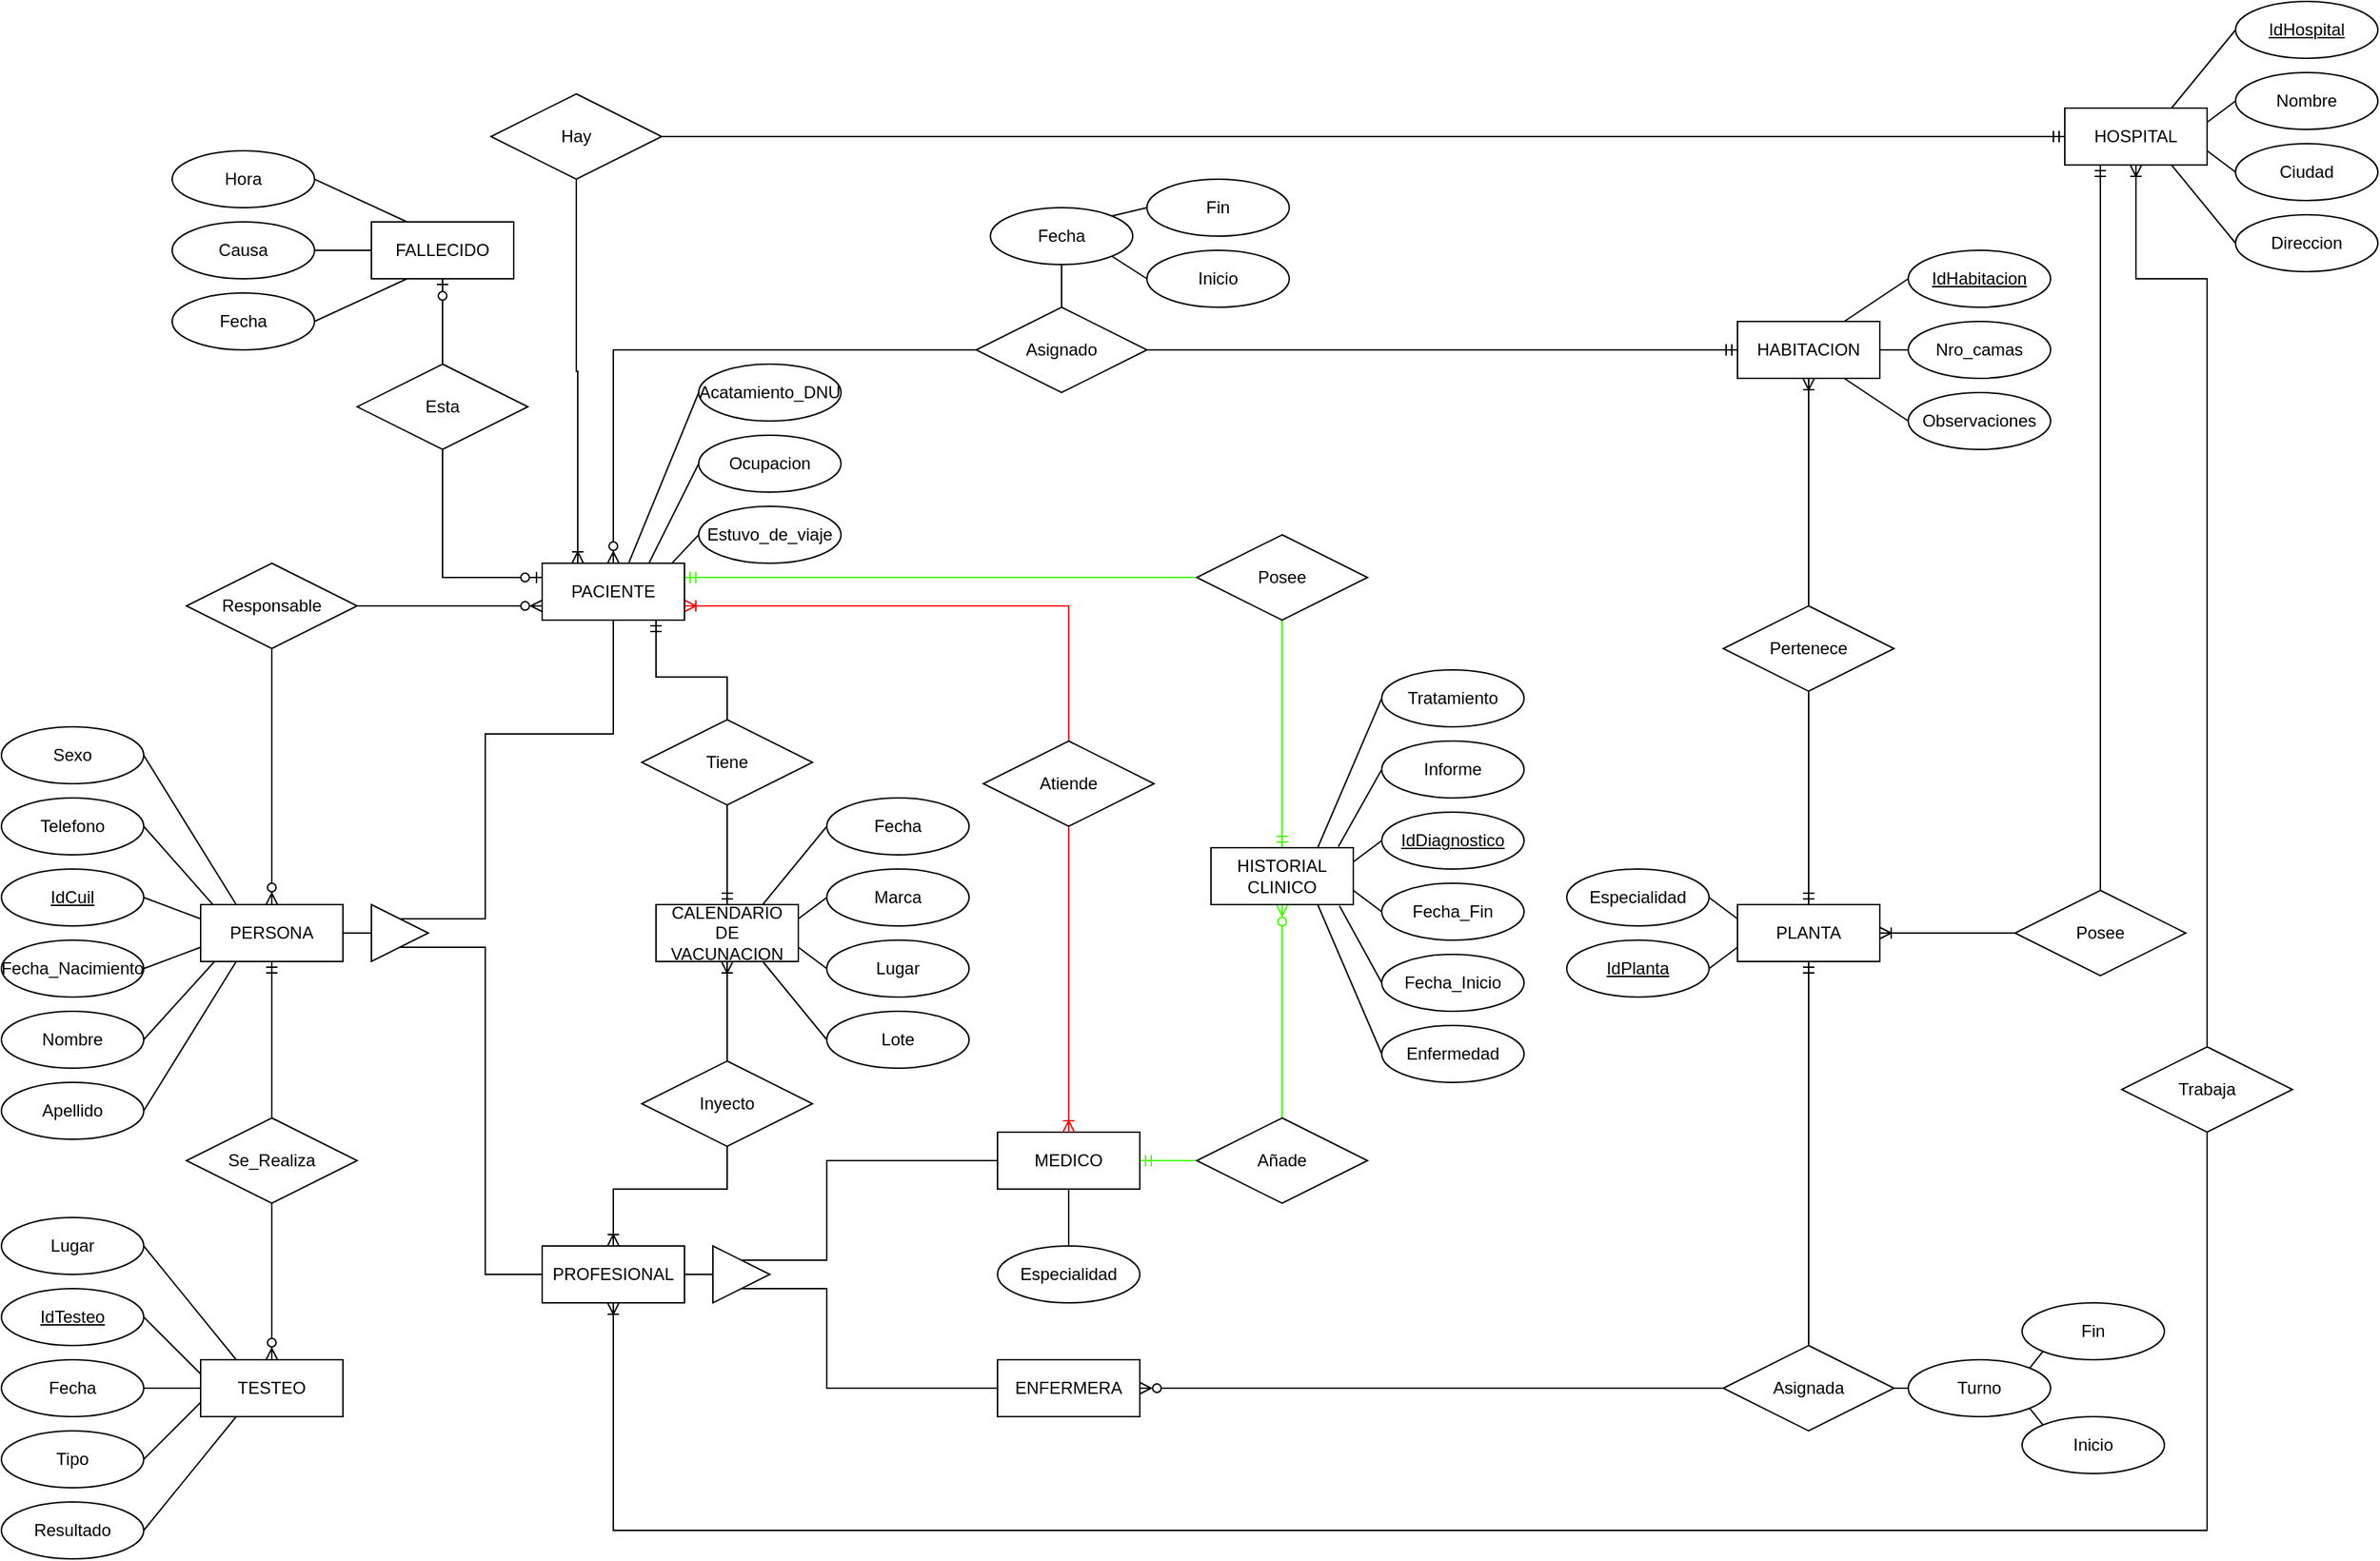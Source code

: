 <mxfile version="15.7.3" type="device"><diagram id="-IaDNHXPxLazWflSwU_q" name="Página-1"><mxGraphModel dx="2520" dy="993" grid="1" gridSize="10" guides="1" tooltips="1" connect="1" arrows="1" fold="1" page="0" pageScale="1" pageWidth="827" pageHeight="1169" math="0" shadow="0"><root><mxCell id="0"/><mxCell id="1" parent="0"/><mxCell id="3kQ47iHo6Lv3QifUwvGe-118" style="edgeStyle=orthogonalEdgeStyle;rounded=0;orthogonalLoop=1;jettySize=auto;html=1;exitX=1;exitY=0.25;exitDx=0;exitDy=0;entryX=0;entryY=0.5;entryDx=0;entryDy=0;endArrow=none;endFill=0;startArrow=ERmandOne;startFill=0;strokeColor=#44FF00;" parent="1" source="3kQ47iHo6Lv3QifUwvGe-6" target="3kQ47iHo6Lv3QifUwvGe-40" edge="1"><mxGeometry relative="1" as="geometry"><mxPoint x="-420" y="90" as="sourcePoint"/><mxPoint x="-60" y="90" as="targetPoint"/><Array as="points"><mxPoint x="-380" y="90"/><mxPoint x="-380" y="90"/></Array></mxGeometry></mxCell><mxCell id="3kQ47iHo6Lv3QifUwvGe-3" style="edgeStyle=orthogonalEdgeStyle;rounded=0;orthogonalLoop=1;jettySize=auto;html=1;exitX=1;exitY=0.5;exitDx=0;exitDy=0;entryX=0;entryY=0.5;entryDx=0;entryDy=0;endArrow=none;endFill=0;" parent="1" source="3kQ47iHo6Lv3QifUwvGe-1" target="3kQ47iHo6Lv3QifUwvGe-2" edge="1"><mxGeometry relative="1" as="geometry"/></mxCell><mxCell id="3kQ47iHo6Lv3QifUwvGe-1" value="PERSONA" style="whiteSpace=wrap;html=1;align=center;" parent="1" vertex="1"><mxGeometry x="-760" y="320" width="100" height="40" as="geometry"/></mxCell><mxCell id="3kQ47iHo6Lv3QifUwvGe-5" style="edgeStyle=orthogonalEdgeStyle;rounded=0;orthogonalLoop=1;jettySize=auto;html=1;exitX=0.5;exitY=1;exitDx=0;exitDy=0;entryX=0;entryY=0.5;entryDx=0;entryDy=0;endArrow=none;endFill=0;" parent="1" source="3kQ47iHo6Lv3QifUwvGe-2" target="3kQ47iHo6Lv3QifUwvGe-4" edge="1"><mxGeometry relative="1" as="geometry"/></mxCell><mxCell id="3kQ47iHo6Lv3QifUwvGe-7" style="edgeStyle=orthogonalEdgeStyle;rounded=0;orthogonalLoop=1;jettySize=auto;html=1;exitX=0.5;exitY=0;exitDx=0;exitDy=0;entryX=0.5;entryY=1;entryDx=0;entryDy=0;endArrow=none;endFill=0;" parent="1" source="3kQ47iHo6Lv3QifUwvGe-2" target="3kQ47iHo6Lv3QifUwvGe-6" edge="1"><mxGeometry relative="1" as="geometry"><Array as="points"><mxPoint x="-560" y="330"/><mxPoint x="-560" y="200"/><mxPoint x="-470" y="200"/></Array></mxGeometry></mxCell><mxCell id="3kQ47iHo6Lv3QifUwvGe-2" value="" style="triangle;whiteSpace=wrap;html=1;" parent="1" vertex="1"><mxGeometry x="-640" y="320" width="40" height="40" as="geometry"/></mxCell><mxCell id="3kQ47iHo6Lv3QifUwvGe-17" style="edgeStyle=orthogonalEdgeStyle;rounded=0;orthogonalLoop=1;jettySize=auto;html=1;exitX=1;exitY=0.5;exitDx=0;exitDy=0;entryX=0;entryY=0.5;entryDx=0;entryDy=0;endArrow=none;endFill=0;" parent="1" source="3kQ47iHo6Lv3QifUwvGe-4" target="3kQ47iHo6Lv3QifUwvGe-16" edge="1"><mxGeometry relative="1" as="geometry"/></mxCell><mxCell id="3kQ47iHo6Lv3QifUwvGe-23" style="edgeStyle=orthogonalEdgeStyle;rounded=0;orthogonalLoop=1;jettySize=auto;html=1;endArrow=none;endFill=0;entryX=0.5;entryY=1;entryDx=0;entryDy=0;exitX=0.5;exitY=0;exitDx=0;exitDy=0;startArrow=ERoneToMany;startFill=0;" parent="1" source="3kQ47iHo6Lv3QifUwvGe-4" target="3kQ47iHo6Lv3QifUwvGe-24" edge="1"><mxGeometry relative="1" as="geometry"><mxPoint x="-320" y="510" as="targetPoint"/><Array as="points"><mxPoint x="-470" y="520"/><mxPoint x="-390" y="520"/></Array></mxGeometry></mxCell><mxCell id="3kQ47iHo6Lv3QifUwvGe-66" style="edgeStyle=orthogonalEdgeStyle;rounded=0;orthogonalLoop=1;jettySize=auto;html=1;exitX=0.5;exitY=1;exitDx=0;exitDy=0;entryX=0.5;entryY=1;entryDx=0;entryDy=0;endArrow=none;endFill=0;startArrow=ERoneToMany;startFill=0;" parent="1" source="3kQ47iHo6Lv3QifUwvGe-4" target="3kQ47iHo6Lv3QifUwvGe-65" edge="1"><mxGeometry relative="1" as="geometry"><Array as="points"><mxPoint x="-470" y="760"/><mxPoint x="650" y="760"/></Array></mxGeometry></mxCell><mxCell id="3kQ47iHo6Lv3QifUwvGe-4" value="PROFESIONAL" style="whiteSpace=wrap;html=1;align=center;" parent="1" vertex="1"><mxGeometry x="-520" y="560" width="100" height="40" as="geometry"/></mxCell><mxCell id="3kQ47iHo6Lv3QifUwvGe-27" style="edgeStyle=orthogonalEdgeStyle;rounded=0;orthogonalLoop=1;jettySize=auto;html=1;entryX=0.5;entryY=0;entryDx=0;entryDy=0;endArrow=none;endFill=0;startArrow=ERmandOne;startFill=0;" parent="1" target="3kQ47iHo6Lv3QifUwvGe-26" edge="1"><mxGeometry relative="1" as="geometry"><mxPoint x="-440" y="120" as="sourcePoint"/><Array as="points"><mxPoint x="-440" y="120"/><mxPoint x="-440" y="160"/><mxPoint x="-320" y="160"/></Array></mxGeometry></mxCell><mxCell id="3kQ47iHo6Lv3QifUwvGe-34" style="edgeStyle=orthogonalEdgeStyle;rounded=0;orthogonalLoop=1;jettySize=auto;html=1;exitX=1;exitY=0.75;exitDx=0;exitDy=0;entryX=0.5;entryY=0;entryDx=0;entryDy=0;endArrow=none;endFill=0;startArrow=ERoneToMany;startFill=0;strokeColor=#FF0800;" parent="1" source="3kQ47iHo6Lv3QifUwvGe-6" target="3kQ47iHo6Lv3QifUwvGe-33" edge="1"><mxGeometry relative="1" as="geometry"><Array as="points"><mxPoint x="-150" y="110"/></Array></mxGeometry></mxCell><mxCell id="3kQ47iHo6Lv3QifUwvGe-44" style="edgeStyle=orthogonalEdgeStyle;rounded=0;orthogonalLoop=1;jettySize=auto;html=1;exitX=0;exitY=0.25;exitDx=0;exitDy=0;entryX=0.5;entryY=1;entryDx=0;entryDy=0;endArrow=none;endFill=0;startArrow=ERzeroToOne;startFill=1;" parent="1" source="3kQ47iHo6Lv3QifUwvGe-6" target="3kQ47iHo6Lv3QifUwvGe-43" edge="1"><mxGeometry relative="1" as="geometry"/></mxCell><mxCell id="3kQ47iHo6Lv3QifUwvGe-48" style="edgeStyle=orthogonalEdgeStyle;rounded=0;orthogonalLoop=1;jettySize=auto;html=1;exitX=0.5;exitY=0;exitDx=0;exitDy=0;entryX=0;entryY=0.5;entryDx=0;entryDy=0;endArrow=none;endFill=0;startArrow=ERzeroToMany;startFill=1;" parent="1" source="3kQ47iHo6Lv3QifUwvGe-6" target="3kQ47iHo6Lv3QifUwvGe-47" edge="1"><mxGeometry relative="1" as="geometry"/></mxCell><mxCell id="3kQ47iHo6Lv3QifUwvGe-152" style="edgeStyle=none;rounded=0;orthogonalLoop=1;jettySize=auto;html=1;exitX=0.91;exitY=0.005;exitDx=0;exitDy=0;entryX=0;entryY=0.5;entryDx=0;entryDy=0;endArrow=none;endFill=0;exitPerimeter=0;" parent="1" source="3kQ47iHo6Lv3QifUwvGe-6" target="3kQ47iHo6Lv3QifUwvGe-150" edge="1"><mxGeometry relative="1" as="geometry"/></mxCell><mxCell id="3kQ47iHo6Lv3QifUwvGe-153" style="edgeStyle=none;rounded=0;orthogonalLoop=1;jettySize=auto;html=1;exitX=0.75;exitY=0;exitDx=0;exitDy=0;entryX=0;entryY=0.5;entryDx=0;entryDy=0;endArrow=none;endFill=0;" parent="1" source="3kQ47iHo6Lv3QifUwvGe-6" target="3kQ47iHo6Lv3QifUwvGe-149" edge="1"><mxGeometry relative="1" as="geometry"/></mxCell><mxCell id="3kQ47iHo6Lv3QifUwvGe-6" value="PACIENTE" style="whiteSpace=wrap;html=1;align=center;" parent="1" vertex="1"><mxGeometry x="-520" y="80" width="100" height="40" as="geometry"/></mxCell><mxCell id="3kQ47iHo6Lv3QifUwvGe-9" style="edgeStyle=orthogonalEdgeStyle;rounded=0;orthogonalLoop=1;jettySize=auto;html=1;exitX=1;exitY=0.5;exitDx=0;exitDy=0;entryX=0;entryY=0.75;entryDx=0;entryDy=0;endArrow=ERzeroToMany;endFill=1;" parent="1" source="3kQ47iHo6Lv3QifUwvGe-8" target="3kQ47iHo6Lv3QifUwvGe-6" edge="1"><mxGeometry relative="1" as="geometry"/></mxCell><mxCell id="3kQ47iHo6Lv3QifUwvGe-10" style="edgeStyle=orthogonalEdgeStyle;rounded=0;orthogonalLoop=1;jettySize=auto;html=1;exitX=0.5;exitY=1;exitDx=0;exitDy=0;entryX=0.5;entryY=0;entryDx=0;entryDy=0;endArrow=ERzeroToMany;endFill=1;" parent="1" source="3kQ47iHo6Lv3QifUwvGe-8" target="3kQ47iHo6Lv3QifUwvGe-1" edge="1"><mxGeometry relative="1" as="geometry"/></mxCell><mxCell id="3kQ47iHo6Lv3QifUwvGe-8" value="Responsable" style="shape=rhombus;perimeter=rhombusPerimeter;whiteSpace=wrap;html=1;align=center;" parent="1" vertex="1"><mxGeometry x="-770" y="80" width="120" height="60" as="geometry"/></mxCell><mxCell id="3kQ47iHo6Lv3QifUwvGe-13" style="edgeStyle=orthogonalEdgeStyle;rounded=0;orthogonalLoop=1;jettySize=auto;html=1;exitX=0.5;exitY=0;exitDx=0;exitDy=0;entryX=0.5;entryY=1;entryDx=0;entryDy=0;endArrow=none;endFill=0;startArrow=ERzeroToMany;startFill=1;" parent="1" source="3kQ47iHo6Lv3QifUwvGe-11" target="3kQ47iHo6Lv3QifUwvGe-12" edge="1"><mxGeometry relative="1" as="geometry"/></mxCell><mxCell id="3kQ47iHo6Lv3QifUwvGe-85" style="edgeStyle=none;rounded=0;orthogonalLoop=1;jettySize=auto;html=1;exitX=0;exitY=0.5;exitDx=0;exitDy=0;entryX=1;entryY=0.5;entryDx=0;entryDy=0;endArrow=none;endFill=0;" parent="1" source="3kQ47iHo6Lv3QifUwvGe-11" target="3kQ47iHo6Lv3QifUwvGe-82" edge="1"><mxGeometry relative="1" as="geometry"/></mxCell><mxCell id="3kQ47iHo6Lv3QifUwvGe-11" value="TESTEO" style="whiteSpace=wrap;html=1;align=center;" parent="1" vertex="1"><mxGeometry x="-760" y="640" width="100" height="40" as="geometry"/></mxCell><mxCell id="3kQ47iHo6Lv3QifUwvGe-14" style="edgeStyle=orthogonalEdgeStyle;rounded=0;orthogonalLoop=1;jettySize=auto;html=1;exitX=0.5;exitY=0;exitDx=0;exitDy=0;entryX=0.5;entryY=1;entryDx=0;entryDy=0;endArrow=ERmandOne;endFill=0;startArrow=none;startFill=0;" parent="1" source="3kQ47iHo6Lv3QifUwvGe-12" target="3kQ47iHo6Lv3QifUwvGe-1" edge="1"><mxGeometry relative="1" as="geometry"/></mxCell><mxCell id="3kQ47iHo6Lv3QifUwvGe-12" value="Se_Realiza" style="shape=rhombus;perimeter=rhombusPerimeter;whiteSpace=wrap;html=1;align=center;" parent="1" vertex="1"><mxGeometry x="-770" y="470" width="120" height="60" as="geometry"/></mxCell><mxCell id="3kQ47iHo6Lv3QifUwvGe-96" style="edgeStyle=none;rounded=0;orthogonalLoop=1;jettySize=auto;html=1;exitX=0.75;exitY=0;exitDx=0;exitDy=0;entryX=0;entryY=0.5;entryDx=0;entryDy=0;endArrow=none;endFill=0;" parent="1" source="3kQ47iHo6Lv3QifUwvGe-15" target="3kQ47iHo6Lv3QifUwvGe-94" edge="1"><mxGeometry relative="1" as="geometry"/></mxCell><mxCell id="3kQ47iHo6Lv3QifUwvGe-97" style="edgeStyle=none;rounded=0;orthogonalLoop=1;jettySize=auto;html=1;exitX=1;exitY=0.25;exitDx=0;exitDy=0;entryX=0;entryY=0.5;entryDx=0;entryDy=0;endArrow=none;endFill=0;" parent="1" source="3kQ47iHo6Lv3QifUwvGe-15" target="3kQ47iHo6Lv3QifUwvGe-95" edge="1"><mxGeometry relative="1" as="geometry"/></mxCell><mxCell id="3kQ47iHo6Lv3QifUwvGe-98" style="edgeStyle=none;rounded=0;orthogonalLoop=1;jettySize=auto;html=1;exitX=1;exitY=0.75;exitDx=0;exitDy=0;entryX=0;entryY=0.5;entryDx=0;entryDy=0;endArrow=none;endFill=0;" parent="1" source="3kQ47iHo6Lv3QifUwvGe-15" target="3kQ47iHo6Lv3QifUwvGe-93" edge="1"><mxGeometry relative="1" as="geometry"/></mxCell><mxCell id="3kQ47iHo6Lv3QifUwvGe-99" style="edgeStyle=none;rounded=0;orthogonalLoop=1;jettySize=auto;html=1;exitX=0.75;exitY=1;exitDx=0;exitDy=0;entryX=0;entryY=0.5;entryDx=0;entryDy=0;endArrow=none;endFill=0;" parent="1" source="3kQ47iHo6Lv3QifUwvGe-15" target="3kQ47iHo6Lv3QifUwvGe-92" edge="1"><mxGeometry relative="1" as="geometry"/></mxCell><mxCell id="3kQ47iHo6Lv3QifUwvGe-15" value="CALENDARIO DE VACUNACION" style="whiteSpace=wrap;html=1;align=center;" parent="1" vertex="1"><mxGeometry x="-440" y="320" width="100" height="40" as="geometry"/></mxCell><mxCell id="3kQ47iHo6Lv3QifUwvGe-20" style="edgeStyle=orthogonalEdgeStyle;rounded=0;orthogonalLoop=1;jettySize=auto;html=1;exitX=0.5;exitY=0;exitDx=0;exitDy=0;entryX=0;entryY=0.5;entryDx=0;entryDy=0;endArrow=none;endFill=0;" parent="1" source="3kQ47iHo6Lv3QifUwvGe-16" target="3kQ47iHo6Lv3QifUwvGe-18" edge="1"><mxGeometry relative="1" as="geometry"><Array as="points"><mxPoint x="-320" y="570"/><mxPoint x="-320" y="500"/></Array></mxGeometry></mxCell><mxCell id="3kQ47iHo6Lv3QifUwvGe-21" style="edgeStyle=orthogonalEdgeStyle;rounded=0;orthogonalLoop=1;jettySize=auto;html=1;exitX=0.5;exitY=1;exitDx=0;exitDy=0;entryX=0;entryY=0.5;entryDx=0;entryDy=0;endArrow=none;endFill=0;" parent="1" source="3kQ47iHo6Lv3QifUwvGe-16" target="3kQ47iHo6Lv3QifUwvGe-19" edge="1"><mxGeometry relative="1" as="geometry"><Array as="points"><mxPoint x="-320" y="590"/><mxPoint x="-320" y="660"/></Array></mxGeometry></mxCell><mxCell id="3kQ47iHo6Lv3QifUwvGe-16" value="" style="triangle;whiteSpace=wrap;html=1;" parent="1" vertex="1"><mxGeometry x="-400" y="560" width="40" height="40" as="geometry"/></mxCell><mxCell id="3kQ47iHo6Lv3QifUwvGe-37" style="edgeStyle=orthogonalEdgeStyle;rounded=0;orthogonalLoop=1;jettySize=auto;html=1;exitX=1;exitY=0.5;exitDx=0;exitDy=0;entryX=0;entryY=0.5;entryDx=0;entryDy=0;endArrow=none;endFill=0;startArrow=ERmandOne;startFill=0;strokeColor=#44FF00;" parent="1" source="3kQ47iHo6Lv3QifUwvGe-18" target="3kQ47iHo6Lv3QifUwvGe-36" edge="1"><mxGeometry relative="1" as="geometry"/></mxCell><mxCell id="3kQ47iHo6Lv3QifUwvGe-91" style="edgeStyle=none;rounded=0;orthogonalLoop=1;jettySize=auto;html=1;exitX=0.5;exitY=1;exitDx=0;exitDy=0;entryX=0.5;entryY=0;entryDx=0;entryDy=0;endArrow=none;endFill=0;" parent="1" source="3kQ47iHo6Lv3QifUwvGe-18" target="3kQ47iHo6Lv3QifUwvGe-90" edge="1"><mxGeometry relative="1" as="geometry"/></mxCell><mxCell id="3kQ47iHo6Lv3QifUwvGe-18" value="MEDICO" style="whiteSpace=wrap;html=1;align=center;" parent="1" vertex="1"><mxGeometry x="-200" y="480" width="100" height="40" as="geometry"/></mxCell><mxCell id="3kQ47iHo6Lv3QifUwvGe-56" style="edgeStyle=orthogonalEdgeStyle;rounded=0;orthogonalLoop=1;jettySize=auto;html=1;exitX=1;exitY=0.5;exitDx=0;exitDy=0;entryX=0;entryY=0.5;entryDx=0;entryDy=0;endArrow=none;endFill=0;startArrow=ERzeroToMany;startFill=1;" parent="1" source="3kQ47iHo6Lv3QifUwvGe-19" target="3kQ47iHo6Lv3QifUwvGe-55" edge="1"><mxGeometry relative="1" as="geometry"/></mxCell><mxCell id="3kQ47iHo6Lv3QifUwvGe-19" value="ENFERMERA" style="whiteSpace=wrap;html=1;align=center;" parent="1" vertex="1"><mxGeometry x="-200" y="640" width="100" height="40" as="geometry"/></mxCell><mxCell id="3kQ47iHo6Lv3QifUwvGe-25" style="edgeStyle=orthogonalEdgeStyle;rounded=0;orthogonalLoop=1;jettySize=auto;html=1;exitX=0.5;exitY=0;exitDx=0;exitDy=0;entryX=0.5;entryY=1;entryDx=0;entryDy=0;endArrow=ERoneToMany;endFill=0;" parent="1" source="3kQ47iHo6Lv3QifUwvGe-24" target="3kQ47iHo6Lv3QifUwvGe-15" edge="1"><mxGeometry relative="1" as="geometry"/></mxCell><mxCell id="3kQ47iHo6Lv3QifUwvGe-24" value="Inyecto" style="shape=rhombus;perimeter=rhombusPerimeter;whiteSpace=wrap;html=1;align=center;" parent="1" vertex="1"><mxGeometry x="-450" y="430" width="120" height="60" as="geometry"/></mxCell><mxCell id="3kQ47iHo6Lv3QifUwvGe-28" style="edgeStyle=orthogonalEdgeStyle;rounded=0;orthogonalLoop=1;jettySize=auto;html=1;exitX=0.5;exitY=1;exitDx=0;exitDy=0;entryX=0.5;entryY=0;entryDx=0;entryDy=0;endArrow=ERmandOne;endFill=0;" parent="1" source="3kQ47iHo6Lv3QifUwvGe-26" target="3kQ47iHo6Lv3QifUwvGe-15" edge="1"><mxGeometry relative="1" as="geometry"/></mxCell><mxCell id="3kQ47iHo6Lv3QifUwvGe-26" value="Tiene" style="shape=rhombus;perimeter=rhombusPerimeter;whiteSpace=wrap;html=1;align=center;" parent="1" vertex="1"><mxGeometry x="-450" y="190" width="120" height="60" as="geometry"/></mxCell><mxCell id="3kQ47iHo6Lv3QifUwvGe-35" style="edgeStyle=orthogonalEdgeStyle;rounded=0;orthogonalLoop=1;jettySize=auto;html=1;exitX=0.5;exitY=1;exitDx=0;exitDy=0;entryX=0.5;entryY=0;entryDx=0;entryDy=0;endArrow=ERoneToMany;endFill=0;fillColor=#FF0800;strokeColor=#FF0800;" parent="1" source="3kQ47iHo6Lv3QifUwvGe-33" target="3kQ47iHo6Lv3QifUwvGe-18" edge="1"><mxGeometry relative="1" as="geometry"><Array as="points"><mxPoint x="-150" y="470"/><mxPoint x="-150" y="470"/></Array></mxGeometry></mxCell><mxCell id="3kQ47iHo6Lv3QifUwvGe-33" value="Atiende" style="shape=rhombus;perimeter=rhombusPerimeter;whiteSpace=wrap;html=1;align=center;" parent="1" vertex="1"><mxGeometry x="-210" y="205" width="120" height="60" as="geometry"/></mxCell><mxCell id="3kQ47iHo6Lv3QifUwvGe-39" style="edgeStyle=orthogonalEdgeStyle;rounded=0;orthogonalLoop=1;jettySize=auto;html=1;exitX=0.5;exitY=0;exitDx=0;exitDy=0;entryX=0.5;entryY=1;entryDx=0;entryDy=0;endArrow=ERzeroToMany;endFill=1;startArrow=none;startFill=0;strokeColor=#44FF00;" parent="1" source="3kQ47iHo6Lv3QifUwvGe-36" target="3kQ47iHo6Lv3QifUwvGe-38" edge="1"><mxGeometry relative="1" as="geometry"/></mxCell><mxCell id="3kQ47iHo6Lv3QifUwvGe-36" value="Añade" style="shape=rhombus;perimeter=rhombusPerimeter;whiteSpace=wrap;html=1;align=center;" parent="1" vertex="1"><mxGeometry x="-60" y="470" width="120" height="60" as="geometry"/></mxCell><mxCell id="3kQ47iHo6Lv3QifUwvGe-41" style="edgeStyle=orthogonalEdgeStyle;rounded=0;orthogonalLoop=1;jettySize=auto;html=1;exitX=0.5;exitY=0;exitDx=0;exitDy=0;entryX=0.5;entryY=1;entryDx=0;entryDy=0;endArrow=none;endFill=0;startArrow=ERmandOne;startFill=0;strokeColor=#44FF00;" parent="1" source="3kQ47iHo6Lv3QifUwvGe-38" target="3kQ47iHo6Lv3QifUwvGe-40" edge="1"><mxGeometry relative="1" as="geometry"/></mxCell><mxCell id="3kQ47iHo6Lv3QifUwvGe-104" style="edgeStyle=none;rounded=0;orthogonalLoop=1;jettySize=auto;html=1;exitX=1;exitY=0.25;exitDx=0;exitDy=0;entryX=0;entryY=0.5;entryDx=0;entryDy=0;endArrow=none;endFill=0;" parent="1" source="3kQ47iHo6Lv3QifUwvGe-38" target="3kQ47iHo6Lv3QifUwvGe-100" edge="1"><mxGeometry relative="1" as="geometry"/></mxCell><mxCell id="3kQ47iHo6Lv3QifUwvGe-105" style="edgeStyle=none;rounded=0;orthogonalLoop=1;jettySize=auto;html=1;exitX=1;exitY=0.75;exitDx=0;exitDy=0;entryX=0;entryY=0.5;entryDx=0;entryDy=0;endArrow=none;endFill=0;" parent="1" source="3kQ47iHo6Lv3QifUwvGe-38" target="3kQ47iHo6Lv3QifUwvGe-101" edge="1"><mxGeometry relative="1" as="geometry"/></mxCell><mxCell id="3kQ47iHo6Lv3QifUwvGe-106" style="edgeStyle=none;rounded=0;orthogonalLoop=1;jettySize=auto;html=1;exitX=0.75;exitY=1;exitDx=0;exitDy=0;entryX=0;entryY=0.5;entryDx=0;entryDy=0;endArrow=none;endFill=0;" parent="1" source="3kQ47iHo6Lv3QifUwvGe-38" target="3kQ47iHo6Lv3QifUwvGe-102" edge="1"><mxGeometry relative="1" as="geometry"/></mxCell><mxCell id="3kQ47iHo6Lv3QifUwvGe-107" style="edgeStyle=none;rounded=0;orthogonalLoop=1;jettySize=auto;html=1;exitX=0.895;exitY=-0.02;exitDx=0;exitDy=0;entryX=0;entryY=0.5;entryDx=0;entryDy=0;endArrow=none;endFill=0;exitPerimeter=0;" parent="1" source="3kQ47iHo6Lv3QifUwvGe-38" target="3kQ47iHo6Lv3QifUwvGe-103" edge="1"><mxGeometry relative="1" as="geometry"/></mxCell><mxCell id="3kQ47iHo6Lv3QifUwvGe-111" style="edgeStyle=none;rounded=0;orthogonalLoop=1;jettySize=auto;html=1;exitX=0.75;exitY=0;exitDx=0;exitDy=0;entryX=0;entryY=0.5;entryDx=0;entryDy=0;endArrow=none;endFill=0;" parent="1" source="3kQ47iHo6Lv3QifUwvGe-38" target="3kQ47iHo6Lv3QifUwvGe-109" edge="1"><mxGeometry relative="1" as="geometry"/></mxCell><mxCell id="3kQ47iHo6Lv3QifUwvGe-38" value="HISTORIAL CLINICO" style="whiteSpace=wrap;html=1;align=center;" parent="1" vertex="1"><mxGeometry x="-50" y="280" width="100" height="40" as="geometry"/></mxCell><mxCell id="3kQ47iHo6Lv3QifUwvGe-40" value="Posee" style="shape=rhombus;perimeter=rhombusPerimeter;whiteSpace=wrap;html=1;align=center;" parent="1" vertex="1"><mxGeometry x="-60" y="60" width="120" height="60" as="geometry"/></mxCell><mxCell id="3kQ47iHo6Lv3QifUwvGe-46" style="edgeStyle=orthogonalEdgeStyle;rounded=0;orthogonalLoop=1;jettySize=auto;html=1;exitX=0.5;exitY=0;exitDx=0;exitDy=0;entryX=0.5;entryY=1;entryDx=0;entryDy=0;endArrow=ERzeroToOne;endFill=1;" parent="1" source="3kQ47iHo6Lv3QifUwvGe-43" target="3kQ47iHo6Lv3QifUwvGe-45" edge="1"><mxGeometry relative="1" as="geometry"/></mxCell><mxCell id="3kQ47iHo6Lv3QifUwvGe-43" value="Esta" style="shape=rhombus;perimeter=rhombusPerimeter;whiteSpace=wrap;html=1;align=center;" parent="1" vertex="1"><mxGeometry x="-650" y="-60" width="120" height="60" as="geometry"/></mxCell><mxCell id="3kQ47iHo6Lv3QifUwvGe-45" value="FALLECIDO" style="whiteSpace=wrap;html=1;align=center;" parent="1" vertex="1"><mxGeometry x="-640" y="-160" width="100" height="40" as="geometry"/></mxCell><mxCell id="3kQ47iHo6Lv3QifUwvGe-50" style="edgeStyle=orthogonalEdgeStyle;rounded=0;orthogonalLoop=1;jettySize=auto;html=1;exitX=1;exitY=0.5;exitDx=0;exitDy=0;entryX=0;entryY=0.5;entryDx=0;entryDy=0;endArrow=ERmandOne;endFill=0;" parent="1" source="3kQ47iHo6Lv3QifUwvGe-47" target="3kQ47iHo6Lv3QifUwvGe-49" edge="1"><mxGeometry relative="1" as="geometry"/></mxCell><mxCell id="3kQ47iHo6Lv3QifUwvGe-134" style="edgeStyle=none;rounded=0;orthogonalLoop=1;jettySize=auto;html=1;exitX=0.5;exitY=0;exitDx=0;exitDy=0;entryX=0.5;entryY=1;entryDx=0;entryDy=0;endArrow=none;endFill=0;" parent="1" source="3kQ47iHo6Lv3QifUwvGe-47" target="3kQ47iHo6Lv3QifUwvGe-131" edge="1"><mxGeometry relative="1" as="geometry"/></mxCell><mxCell id="3kQ47iHo6Lv3QifUwvGe-47" value="Asignado" style="shape=rhombus;perimeter=rhombusPerimeter;whiteSpace=wrap;html=1;align=center;" parent="1" vertex="1"><mxGeometry x="-215" y="-100" width="120" height="60" as="geometry"/></mxCell><mxCell id="3kQ47iHo6Lv3QifUwvGe-51" style="edgeStyle=orthogonalEdgeStyle;rounded=0;orthogonalLoop=1;jettySize=auto;html=1;exitX=0.5;exitY=1;exitDx=0;exitDy=0;endArrow=none;endFill=0;entryX=0.5;entryY=0;entryDx=0;entryDy=0;startArrow=ERoneToMany;startFill=0;" parent="1" source="3kQ47iHo6Lv3QifUwvGe-49" target="3kQ47iHo6Lv3QifUwvGe-52" edge="1"><mxGeometry relative="1" as="geometry"><mxPoint x="360" y="80" as="targetPoint"/></mxGeometry></mxCell><mxCell id="3kQ47iHo6Lv3QifUwvGe-138" style="edgeStyle=none;rounded=0;orthogonalLoop=1;jettySize=auto;html=1;exitX=1;exitY=0.5;exitDx=0;exitDy=0;entryX=0;entryY=0.5;entryDx=0;entryDy=0;endArrow=none;endFill=0;" parent="1" source="3kQ47iHo6Lv3QifUwvGe-49" target="3kQ47iHo6Lv3QifUwvGe-137" edge="1"><mxGeometry relative="1" as="geometry"/></mxCell><mxCell id="3kQ47iHo6Lv3QifUwvGe-139" style="edgeStyle=none;rounded=0;orthogonalLoop=1;jettySize=auto;html=1;exitX=0.75;exitY=1;exitDx=0;exitDy=0;entryX=0;entryY=0.5;entryDx=0;entryDy=0;endArrow=none;endFill=0;" parent="1" source="3kQ47iHo6Lv3QifUwvGe-49" target="3kQ47iHo6Lv3QifUwvGe-135" edge="1"><mxGeometry relative="1" as="geometry"/></mxCell><mxCell id="3kQ47iHo6Lv3QifUwvGe-140" style="edgeStyle=none;rounded=0;orthogonalLoop=1;jettySize=auto;html=1;exitX=0.75;exitY=0;exitDx=0;exitDy=0;entryX=0;entryY=0.5;entryDx=0;entryDy=0;endArrow=none;endFill=0;" parent="1" source="3kQ47iHo6Lv3QifUwvGe-49" target="3kQ47iHo6Lv3QifUwvGe-136" edge="1"><mxGeometry relative="1" as="geometry"/></mxCell><mxCell id="3kQ47iHo6Lv3QifUwvGe-49" value="HABITACION" style="whiteSpace=wrap;html=1;align=center;" parent="1" vertex="1"><mxGeometry x="320" y="-90" width="100" height="40" as="geometry"/></mxCell><mxCell id="3kQ47iHo6Lv3QifUwvGe-54" style="edgeStyle=orthogonalEdgeStyle;rounded=0;orthogonalLoop=1;jettySize=auto;html=1;exitX=0.5;exitY=1;exitDx=0;exitDy=0;entryX=0.5;entryY=0;entryDx=0;entryDy=0;endArrow=ERmandOne;endFill=0;" parent="1" source="3kQ47iHo6Lv3QifUwvGe-52" target="3kQ47iHo6Lv3QifUwvGe-53" edge="1"><mxGeometry relative="1" as="geometry"/></mxCell><mxCell id="3kQ47iHo6Lv3QifUwvGe-52" value="Pertenece" style="shape=rhombus;perimeter=rhombusPerimeter;whiteSpace=wrap;html=1;align=center;" parent="1" vertex="1"><mxGeometry x="310" y="110" width="120" height="60" as="geometry"/></mxCell><mxCell id="3kQ47iHo6Lv3QifUwvGe-61" style="edgeStyle=orthogonalEdgeStyle;rounded=0;orthogonalLoop=1;jettySize=auto;html=1;exitX=1;exitY=0.5;exitDx=0;exitDy=0;entryX=0;entryY=0.5;entryDx=0;entryDy=0;endArrow=none;endFill=0;startArrow=ERoneToMany;startFill=0;" parent="1" source="3kQ47iHo6Lv3QifUwvGe-53" target="3kQ47iHo6Lv3QifUwvGe-60" edge="1"><mxGeometry relative="1" as="geometry"/></mxCell><mxCell id="3kQ47iHo6Lv3QifUwvGe-53" value="PLANTA" style="whiteSpace=wrap;html=1;align=center;" parent="1" vertex="1"><mxGeometry x="320" y="320" width="100" height="40" as="geometry"/></mxCell><mxCell id="3kQ47iHo6Lv3QifUwvGe-57" style="edgeStyle=orthogonalEdgeStyle;rounded=0;orthogonalLoop=1;jettySize=auto;html=1;exitX=0.5;exitY=0;exitDx=0;exitDy=0;entryX=0.5;entryY=1;entryDx=0;entryDy=0;endArrow=ERmandOne;endFill=0;startArrow=none;startFill=0;" parent="1" source="3kQ47iHo6Lv3QifUwvGe-55" target="3kQ47iHo6Lv3QifUwvGe-53" edge="1"><mxGeometry relative="1" as="geometry"/></mxCell><mxCell id="3kQ47iHo6Lv3QifUwvGe-55" value="Asignada" style="shape=rhombus;perimeter=rhombusPerimeter;whiteSpace=wrap;html=1;align=center;" parent="1" vertex="1"><mxGeometry x="310" y="630" width="120" height="60" as="geometry"/></mxCell><mxCell id="3kQ47iHo6Lv3QifUwvGe-62" style="edgeStyle=orthogonalEdgeStyle;rounded=0;orthogonalLoop=1;jettySize=auto;html=1;entryX=0.5;entryY=0;entryDx=0;entryDy=0;endArrow=none;endFill=0;startArrow=ERmandOne;startFill=0;exitX=0.25;exitY=1;exitDx=0;exitDy=0;" parent="1" source="3kQ47iHo6Lv3QifUwvGe-58" target="3kQ47iHo6Lv3QifUwvGe-60" edge="1"><mxGeometry relative="1" as="geometry"><mxPoint x="580" y="-120" as="sourcePoint"/><Array as="points"><mxPoint x="575" y="310"/></Array></mxGeometry></mxCell><mxCell id="3kQ47iHo6Lv3QifUwvGe-63" style="edgeStyle=orthogonalEdgeStyle;rounded=0;orthogonalLoop=1;jettySize=auto;html=1;exitX=0;exitY=0.5;exitDx=0;exitDy=0;endArrow=none;endFill=0;entryX=1;entryY=0.5;entryDx=0;entryDy=0;startArrow=ERmandOne;startFill=0;" parent="1" source="3kQ47iHo6Lv3QifUwvGe-58" target="3kQ47iHo6Lv3QifUwvGe-59" edge="1"><mxGeometry relative="1" as="geometry"><mxPoint x="-410" y="-260" as="targetPoint"/></mxGeometry></mxCell><mxCell id="3kQ47iHo6Lv3QifUwvGe-161" style="edgeStyle=none;rounded=0;orthogonalLoop=1;jettySize=auto;html=1;exitX=1;exitY=0.25;exitDx=0;exitDy=0;entryX=0;entryY=0.5;entryDx=0;entryDy=0;startArrow=none;startFill=0;endArrow=none;endFill=0;" parent="1" source="3kQ47iHo6Lv3QifUwvGe-58" target="3kQ47iHo6Lv3QifUwvGe-143" edge="1"><mxGeometry relative="1" as="geometry"/></mxCell><mxCell id="3kQ47iHo6Lv3QifUwvGe-162" style="edgeStyle=none;rounded=0;orthogonalLoop=1;jettySize=auto;html=1;exitX=1;exitY=0.75;exitDx=0;exitDy=0;entryX=0;entryY=0.5;entryDx=0;entryDy=0;startArrow=none;startFill=0;endArrow=none;endFill=0;" parent="1" source="3kQ47iHo6Lv3QifUwvGe-58" target="3kQ47iHo6Lv3QifUwvGe-142" edge="1"><mxGeometry relative="1" as="geometry"/></mxCell><mxCell id="3kQ47iHo6Lv3QifUwvGe-163" style="edgeStyle=none;rounded=0;orthogonalLoop=1;jettySize=auto;html=1;exitX=0.75;exitY=0;exitDx=0;exitDy=0;entryX=0;entryY=0.5;entryDx=0;entryDy=0;startArrow=none;startFill=0;endArrow=none;endFill=0;" parent="1" source="3kQ47iHo6Lv3QifUwvGe-58" target="3kQ47iHo6Lv3QifUwvGe-141" edge="1"><mxGeometry relative="1" as="geometry"/></mxCell><mxCell id="3kQ47iHo6Lv3QifUwvGe-58" value="HOSPITAL" style="whiteSpace=wrap;html=1;align=center;" parent="1" vertex="1"><mxGeometry x="550" y="-240" width="100" height="40" as="geometry"/></mxCell><mxCell id="3kQ47iHo6Lv3QifUwvGe-64" style="edgeStyle=orthogonalEdgeStyle;rounded=0;orthogonalLoop=1;jettySize=auto;html=1;exitX=0.5;exitY=1;exitDx=0;exitDy=0;entryX=0.25;entryY=0;entryDx=0;entryDy=0;endArrow=ERoneToMany;endFill=0;startArrow=none;startFill=0;" parent="1" source="3kQ47iHo6Lv3QifUwvGe-59" target="3kQ47iHo6Lv3QifUwvGe-6" edge="1"><mxGeometry relative="1" as="geometry"><Array as="points"><mxPoint x="-496" y="-55"/><mxPoint x="-495" y="-55"/></Array></mxGeometry></mxCell><mxCell id="3kQ47iHo6Lv3QifUwvGe-59" value="Hay" style="shape=rhombus;perimeter=rhombusPerimeter;whiteSpace=wrap;html=1;align=center;" parent="1" vertex="1"><mxGeometry x="-556" y="-250" width="120" height="60" as="geometry"/></mxCell><mxCell id="3kQ47iHo6Lv3QifUwvGe-60" value="Posee" style="shape=rhombus;perimeter=rhombusPerimeter;whiteSpace=wrap;html=1;align=center;" parent="1" vertex="1"><mxGeometry x="515" y="310" width="120" height="60" as="geometry"/></mxCell><mxCell id="3kQ47iHo6Lv3QifUwvGe-67" style="edgeStyle=orthogonalEdgeStyle;rounded=0;orthogonalLoop=1;jettySize=auto;html=1;exitX=0.5;exitY=0;exitDx=0;exitDy=0;entryX=0.5;entryY=1;entryDx=0;entryDy=0;endArrow=ERoneToMany;endFill=0;startArrow=none;startFill=0;" parent="1" source="3kQ47iHo6Lv3QifUwvGe-65" target="3kQ47iHo6Lv3QifUwvGe-58" edge="1"><mxGeometry relative="1" as="geometry"><Array as="points"><mxPoint x="650" y="-120"/><mxPoint x="600" y="-120"/></Array></mxGeometry></mxCell><mxCell id="3kQ47iHo6Lv3QifUwvGe-65" value="Trabaja" style="shape=rhombus;perimeter=rhombusPerimeter;whiteSpace=wrap;html=1;align=center;" parent="1" vertex="1"><mxGeometry x="590" y="420" width="120" height="60" as="geometry"/></mxCell><mxCell id="3kQ47iHo6Lv3QifUwvGe-78" style="edgeStyle=none;rounded=0;orthogonalLoop=1;jettySize=auto;html=1;exitX=1;exitY=0.5;exitDx=0;exitDy=0;entryX=0;entryY=0.25;entryDx=0;entryDy=0;endArrow=none;endFill=0;" parent="1" source="3kQ47iHo6Lv3QifUwvGe-68" target="3kQ47iHo6Lv3QifUwvGe-1" edge="1"><mxGeometry relative="1" as="geometry"/></mxCell><mxCell id="3kQ47iHo6Lv3QifUwvGe-68" value="IdCuil" style="ellipse;whiteSpace=wrap;html=1;align=center;fontStyle=4;" parent="1" vertex="1"><mxGeometry x="-900" y="295" width="100" height="40" as="geometry"/></mxCell><mxCell id="3kQ47iHo6Lv3QifUwvGe-76" style="edgeStyle=none;rounded=0;orthogonalLoop=1;jettySize=auto;html=1;exitX=1;exitY=0.5;exitDx=0;exitDy=0;entryX=0.25;entryY=0;entryDx=0;entryDy=0;endArrow=none;endFill=0;" parent="1" source="3kQ47iHo6Lv3QifUwvGe-69" target="3kQ47iHo6Lv3QifUwvGe-1" edge="1"><mxGeometry relative="1" as="geometry"/></mxCell><mxCell id="3kQ47iHo6Lv3QifUwvGe-69" value="Sexo" style="ellipse;whiteSpace=wrap;html=1;align=center;" parent="1" vertex="1"><mxGeometry x="-900" y="195" width="100" height="40" as="geometry"/></mxCell><mxCell id="3kQ47iHo6Lv3QifUwvGe-74" style="rounded=0;orthogonalLoop=1;jettySize=auto;html=1;exitX=1;exitY=0.5;exitDx=0;exitDy=0;entryX=0.25;entryY=1;entryDx=0;entryDy=0;endArrow=none;endFill=0;" parent="1" source="3kQ47iHo6Lv3QifUwvGe-70" target="3kQ47iHo6Lv3QifUwvGe-1" edge="1"><mxGeometry relative="1" as="geometry"/></mxCell><mxCell id="3kQ47iHo6Lv3QifUwvGe-70" value="Apellido" style="ellipse;whiteSpace=wrap;html=1;align=center;" parent="1" vertex="1"><mxGeometry x="-900" y="445" width="100" height="40" as="geometry"/></mxCell><mxCell id="3kQ47iHo6Lv3QifUwvGe-75" style="edgeStyle=none;rounded=0;orthogonalLoop=1;jettySize=auto;html=1;exitX=1;exitY=0.5;exitDx=0;exitDy=0;entryX=0.099;entryY=0.997;entryDx=0;entryDy=0;entryPerimeter=0;endArrow=none;endFill=0;" parent="1" source="3kQ47iHo6Lv3QifUwvGe-71" target="3kQ47iHo6Lv3QifUwvGe-1" edge="1"><mxGeometry relative="1" as="geometry"/></mxCell><mxCell id="3kQ47iHo6Lv3QifUwvGe-71" value="Nombre" style="ellipse;whiteSpace=wrap;html=1;align=center;" parent="1" vertex="1"><mxGeometry x="-900" y="395" width="100" height="40" as="geometry"/></mxCell><mxCell id="3kQ47iHo6Lv3QifUwvGe-77" style="edgeStyle=none;rounded=0;orthogonalLoop=1;jettySize=auto;html=1;exitX=1;exitY=0.5;exitDx=0;exitDy=0;entryX=0.085;entryY=-0.003;entryDx=0;entryDy=0;entryPerimeter=0;endArrow=none;endFill=0;" parent="1" source="3kQ47iHo6Lv3QifUwvGe-72" target="3kQ47iHo6Lv3QifUwvGe-1" edge="1"><mxGeometry relative="1" as="geometry"/></mxCell><mxCell id="3kQ47iHo6Lv3QifUwvGe-72" value="Telefono" style="ellipse;whiteSpace=wrap;html=1;align=center;" parent="1" vertex="1"><mxGeometry x="-900" y="245" width="100" height="40" as="geometry"/></mxCell><mxCell id="3kQ47iHo6Lv3QifUwvGe-79" style="edgeStyle=none;rounded=0;orthogonalLoop=1;jettySize=auto;html=1;exitX=1;exitY=0.5;exitDx=0;exitDy=0;entryX=0;entryY=0.75;entryDx=0;entryDy=0;endArrow=none;endFill=0;" parent="1" source="3kQ47iHo6Lv3QifUwvGe-73" target="3kQ47iHo6Lv3QifUwvGe-1" edge="1"><mxGeometry relative="1" as="geometry"/></mxCell><mxCell id="3kQ47iHo6Lv3QifUwvGe-73" value="Fecha_Nacimiento" style="ellipse;whiteSpace=wrap;html=1;align=center;" parent="1" vertex="1"><mxGeometry x="-900" y="345" width="100" height="40" as="geometry"/></mxCell><mxCell id="3kQ47iHo6Lv3QifUwvGe-87" style="edgeStyle=none;rounded=0;orthogonalLoop=1;jettySize=auto;html=1;exitX=1;exitY=0.5;exitDx=0;exitDy=0;entryX=0.25;entryY=0;entryDx=0;entryDy=0;endArrow=none;endFill=0;" parent="1" source="3kQ47iHo6Lv3QifUwvGe-80" target="3kQ47iHo6Lv3QifUwvGe-11" edge="1"><mxGeometry relative="1" as="geometry"/></mxCell><mxCell id="3kQ47iHo6Lv3QifUwvGe-80" value="Lugar" style="ellipse;whiteSpace=wrap;html=1;align=center;" parent="1" vertex="1"><mxGeometry x="-900" y="540" width="100" height="40" as="geometry"/></mxCell><mxCell id="3kQ47iHo6Lv3QifUwvGe-88" style="edgeStyle=none;rounded=0;orthogonalLoop=1;jettySize=auto;html=1;exitX=1;exitY=0.5;exitDx=0;exitDy=0;entryX=0;entryY=0.75;entryDx=0;entryDy=0;endArrow=none;endFill=0;" parent="1" source="3kQ47iHo6Lv3QifUwvGe-81" target="3kQ47iHo6Lv3QifUwvGe-11" edge="1"><mxGeometry relative="1" as="geometry"/></mxCell><mxCell id="3kQ47iHo6Lv3QifUwvGe-81" value="Tipo" style="ellipse;whiteSpace=wrap;html=1;align=center;" parent="1" vertex="1"><mxGeometry x="-900" y="690" width="100" height="40" as="geometry"/></mxCell><mxCell id="3kQ47iHo6Lv3QifUwvGe-82" value="Fecha" style="ellipse;whiteSpace=wrap;html=1;align=center;" parent="1" vertex="1"><mxGeometry x="-900" y="640" width="100" height="40" as="geometry"/></mxCell><mxCell id="3kQ47iHo6Lv3QifUwvGe-86" style="edgeStyle=none;rounded=0;orthogonalLoop=1;jettySize=auto;html=1;exitX=1;exitY=0.5;exitDx=0;exitDy=0;entryX=0;entryY=0.25;entryDx=0;entryDy=0;endArrow=none;endFill=0;" parent="1" source="3kQ47iHo6Lv3QifUwvGe-83" target="3kQ47iHo6Lv3QifUwvGe-11" edge="1"><mxGeometry relative="1" as="geometry"/></mxCell><mxCell id="3kQ47iHo6Lv3QifUwvGe-83" value="IdTesteo" style="ellipse;whiteSpace=wrap;html=1;align=center;fontStyle=4;" parent="1" vertex="1"><mxGeometry x="-900" y="590" width="100" height="40" as="geometry"/></mxCell><mxCell id="3kQ47iHo6Lv3QifUwvGe-89" style="edgeStyle=none;rounded=0;orthogonalLoop=1;jettySize=auto;html=1;exitX=1;exitY=0.5;exitDx=0;exitDy=0;entryX=0.25;entryY=1;entryDx=0;entryDy=0;endArrow=none;endFill=0;" parent="1" source="3kQ47iHo6Lv3QifUwvGe-84" target="3kQ47iHo6Lv3QifUwvGe-11" edge="1"><mxGeometry relative="1" as="geometry"/></mxCell><mxCell id="3kQ47iHo6Lv3QifUwvGe-84" value="Resultado" style="ellipse;whiteSpace=wrap;html=1;align=center;" parent="1" vertex="1"><mxGeometry x="-900" y="740" width="100" height="40" as="geometry"/></mxCell><mxCell id="3kQ47iHo6Lv3QifUwvGe-90" value="Especialidad" style="ellipse;whiteSpace=wrap;html=1;align=center;" parent="1" vertex="1"><mxGeometry x="-200" y="560" width="100" height="40" as="geometry"/></mxCell><mxCell id="3kQ47iHo6Lv3QifUwvGe-92" value="Lote" style="ellipse;whiteSpace=wrap;html=1;align=center;" parent="1" vertex="1"><mxGeometry x="-320" y="395" width="100" height="40" as="geometry"/></mxCell><mxCell id="3kQ47iHo6Lv3QifUwvGe-93" value="Lugar" style="ellipse;whiteSpace=wrap;html=1;align=center;" parent="1" vertex="1"><mxGeometry x="-320" y="345" width="100" height="40" as="geometry"/></mxCell><mxCell id="3kQ47iHo6Lv3QifUwvGe-94" value="Fecha" style="ellipse;whiteSpace=wrap;html=1;align=center;" parent="1" vertex="1"><mxGeometry x="-320" y="245" width="100" height="40" as="geometry"/></mxCell><mxCell id="3kQ47iHo6Lv3QifUwvGe-95" value="Marca" style="ellipse;whiteSpace=wrap;html=1;align=center;" parent="1" vertex="1"><mxGeometry x="-320" y="295" width="100" height="40" as="geometry"/></mxCell><mxCell id="3kQ47iHo6Lv3QifUwvGe-100" value="IdDiagnostico" style="ellipse;whiteSpace=wrap;html=1;align=center;fontStyle=4;" parent="1" vertex="1"><mxGeometry x="70" y="255" width="100" height="40" as="geometry"/></mxCell><mxCell id="3kQ47iHo6Lv3QifUwvGe-101" value="Fecha_Fin" style="ellipse;whiteSpace=wrap;html=1;align=center;" parent="1" vertex="1"><mxGeometry x="70" y="305" width="100" height="40" as="geometry"/></mxCell><mxCell id="3kQ47iHo6Lv3QifUwvGe-102" value="Enfermedad" style="ellipse;whiteSpace=wrap;html=1;align=center;" parent="1" vertex="1"><mxGeometry x="70" y="405" width="100" height="40" as="geometry"/></mxCell><mxCell id="3kQ47iHo6Lv3QifUwvGe-103" value="Informe" style="ellipse;whiteSpace=wrap;html=1;align=center;" parent="1" vertex="1"><mxGeometry x="70" y="205" width="100" height="40" as="geometry"/></mxCell><mxCell id="3kQ47iHo6Lv3QifUwvGe-110" style="edgeStyle=none;rounded=0;orthogonalLoop=1;jettySize=auto;html=1;exitX=0;exitY=0.5;exitDx=0;exitDy=0;endArrow=none;endFill=0;entryX=0.903;entryY=1.021;entryDx=0;entryDy=0;entryPerimeter=0;" parent="1" source="3kQ47iHo6Lv3QifUwvGe-108" target="3kQ47iHo6Lv3QifUwvGe-38" edge="1"><mxGeometry relative="1" as="geometry"><mxPoint x="40" y="330" as="targetPoint"/></mxGeometry></mxCell><mxCell id="3kQ47iHo6Lv3QifUwvGe-108" value="Fecha_Inicio" style="ellipse;whiteSpace=wrap;html=1;align=center;" parent="1" vertex="1"><mxGeometry x="70" y="355" width="100" height="40" as="geometry"/></mxCell><mxCell id="3kQ47iHo6Lv3QifUwvGe-109" value="Tratamiento" style="ellipse;whiteSpace=wrap;html=1;align=center;" parent="1" vertex="1"><mxGeometry x="70" y="155" width="100" height="40" as="geometry"/></mxCell><mxCell id="3kQ47iHo6Lv3QifUwvGe-117" style="edgeStyle=none;rounded=0;orthogonalLoop=1;jettySize=auto;html=1;exitX=1;exitY=0.5;exitDx=0;exitDy=0;entryX=0.25;entryY=0;entryDx=0;entryDy=0;endArrow=none;endFill=0;" parent="1" source="3kQ47iHo6Lv3QifUwvGe-112" target="3kQ47iHo6Lv3QifUwvGe-45" edge="1"><mxGeometry relative="1" as="geometry"/></mxCell><mxCell id="3kQ47iHo6Lv3QifUwvGe-112" value="Hora" style="ellipse;whiteSpace=wrap;html=1;align=center;" parent="1" vertex="1"><mxGeometry x="-780" y="-210" width="100" height="40" as="geometry"/></mxCell><mxCell id="3kQ47iHo6Lv3QifUwvGe-116" style="edgeStyle=none;rounded=0;orthogonalLoop=1;jettySize=auto;html=1;exitX=1;exitY=0.5;exitDx=0;exitDy=0;entryX=0.25;entryY=1;entryDx=0;entryDy=0;endArrow=none;endFill=0;" parent="1" source="3kQ47iHo6Lv3QifUwvGe-113" target="3kQ47iHo6Lv3QifUwvGe-45" edge="1"><mxGeometry relative="1" as="geometry"/></mxCell><mxCell id="3kQ47iHo6Lv3QifUwvGe-113" value="Fecha" style="ellipse;whiteSpace=wrap;html=1;align=center;" parent="1" vertex="1"><mxGeometry x="-780" y="-110" width="100" height="40" as="geometry"/></mxCell><mxCell id="3kQ47iHo6Lv3QifUwvGe-115" style="edgeStyle=none;rounded=0;orthogonalLoop=1;jettySize=auto;html=1;exitX=1;exitY=0.5;exitDx=0;exitDy=0;entryX=0;entryY=0.5;entryDx=0;entryDy=0;endArrow=none;endFill=0;" parent="1" source="3kQ47iHo6Lv3QifUwvGe-114" target="3kQ47iHo6Lv3QifUwvGe-45" edge="1"><mxGeometry relative="1" as="geometry"/></mxCell><mxCell id="3kQ47iHo6Lv3QifUwvGe-114" value="Causa" style="ellipse;whiteSpace=wrap;html=1;align=center;" parent="1" vertex="1"><mxGeometry x="-780" y="-160" width="100" height="40" as="geometry"/></mxCell><mxCell id="3kQ47iHo6Lv3QifUwvGe-119" style="edgeStyle=none;rounded=0;orthogonalLoop=1;jettySize=auto;html=1;exitX=1;exitY=0.5;exitDx=0;exitDy=0;entryX=0;entryY=0.5;entryDx=0;entryDy=0;endArrow=none;endFill=0;" parent="1" source="3kQ47iHo6Lv3QifUwvGe-55" target="3kQ47iHo6Lv3QifUwvGe-122" edge="1"><mxGeometry relative="1" as="geometry"><mxPoint x="390" y="640" as="sourcePoint"/></mxGeometry></mxCell><mxCell id="3kQ47iHo6Lv3QifUwvGe-121" style="edgeStyle=none;rounded=0;orthogonalLoop=1;jettySize=auto;html=1;exitX=1;exitY=0;exitDx=0;exitDy=0;endArrow=none;endFill=0;entryX=0;entryY=1;entryDx=0;entryDy=0;" parent="1" source="3kQ47iHo6Lv3QifUwvGe-122" target="3kQ47iHo6Lv3QifUwvGe-124" edge="1"><mxGeometry relative="1" as="geometry"><mxPoint x="565" y="601" as="targetPoint"/></mxGeometry></mxCell><mxCell id="3kQ47iHo6Lv3QifUwvGe-157" style="edgeStyle=none;rounded=0;orthogonalLoop=1;jettySize=auto;html=1;exitX=1;exitY=1;exitDx=0;exitDy=0;entryX=0;entryY=0;entryDx=0;entryDy=0;startArrow=none;startFill=0;endArrow=none;endFill=0;" parent="1" source="3kQ47iHo6Lv3QifUwvGe-122" target="3kQ47iHo6Lv3QifUwvGe-123" edge="1"><mxGeometry relative="1" as="geometry"/></mxCell><mxCell id="3kQ47iHo6Lv3QifUwvGe-122" value="Turno" style="ellipse;whiteSpace=wrap;html=1;align=center;" parent="1" vertex="1"><mxGeometry x="440" y="640" width="100" height="40" as="geometry"/></mxCell><mxCell id="3kQ47iHo6Lv3QifUwvGe-123" value="Inicio" style="ellipse;whiteSpace=wrap;html=1;align=center;" parent="1" vertex="1"><mxGeometry x="520" y="680" width="100" height="40" as="geometry"/></mxCell><mxCell id="3kQ47iHo6Lv3QifUwvGe-124" value="Fin" style="ellipse;whiteSpace=wrap;html=1;align=center;" parent="1" vertex="1"><mxGeometry x="520" y="600" width="100" height="40" as="geometry"/></mxCell><mxCell id="3kQ47iHo6Lv3QifUwvGe-128" style="edgeStyle=none;rounded=0;orthogonalLoop=1;jettySize=auto;html=1;exitX=1;exitY=0.5;exitDx=0;exitDy=0;entryX=0;entryY=0.75;entryDx=0;entryDy=0;endArrow=none;endFill=0;" parent="1" source="3kQ47iHo6Lv3QifUwvGe-125" target="3kQ47iHo6Lv3QifUwvGe-53" edge="1"><mxGeometry relative="1" as="geometry"/></mxCell><mxCell id="3kQ47iHo6Lv3QifUwvGe-125" value="IdPlanta" style="ellipse;whiteSpace=wrap;html=1;align=center;fontStyle=4;" parent="1" vertex="1"><mxGeometry x="200" y="345" width="100" height="40" as="geometry"/></mxCell><mxCell id="3kQ47iHo6Lv3QifUwvGe-127" style="edgeStyle=none;rounded=0;orthogonalLoop=1;jettySize=auto;html=1;exitX=1;exitY=0.5;exitDx=0;exitDy=0;entryX=0;entryY=0.25;entryDx=0;entryDy=0;endArrow=none;endFill=0;" parent="1" source="3kQ47iHo6Lv3QifUwvGe-126" target="3kQ47iHo6Lv3QifUwvGe-53" edge="1"><mxGeometry relative="1" as="geometry"/></mxCell><mxCell id="3kQ47iHo6Lv3QifUwvGe-126" value="Especialidad" style="ellipse;whiteSpace=wrap;html=1;align=center;" parent="1" vertex="1"><mxGeometry x="200" y="295" width="100" height="40" as="geometry"/></mxCell><mxCell id="3kQ47iHo6Lv3QifUwvGe-130" style="edgeStyle=none;rounded=0;orthogonalLoop=1;jettySize=auto;html=1;exitX=1;exitY=0;exitDx=0;exitDy=0;entryX=0;entryY=0.5;entryDx=0;entryDy=0;endArrow=none;endFill=0;" parent="1" source="3kQ47iHo6Lv3QifUwvGe-131" target="3kQ47iHo6Lv3QifUwvGe-133" edge="1"><mxGeometry relative="1" as="geometry"/></mxCell><mxCell id="3kQ47iHo6Lv3QifUwvGe-158" style="edgeStyle=none;rounded=0;orthogonalLoop=1;jettySize=auto;html=1;exitX=1;exitY=1;exitDx=0;exitDy=0;entryX=0;entryY=0.5;entryDx=0;entryDy=0;startArrow=none;startFill=0;endArrow=none;endFill=0;" parent="1" source="3kQ47iHo6Lv3QifUwvGe-131" target="3kQ47iHo6Lv3QifUwvGe-132" edge="1"><mxGeometry relative="1" as="geometry"/></mxCell><mxCell id="3kQ47iHo6Lv3QifUwvGe-131" value="Fecha" style="ellipse;whiteSpace=wrap;html=1;align=center;" parent="1" vertex="1"><mxGeometry x="-205" y="-170" width="100" height="40" as="geometry"/></mxCell><mxCell id="3kQ47iHo6Lv3QifUwvGe-132" value="Inicio" style="ellipse;whiteSpace=wrap;html=1;align=center;" parent="1" vertex="1"><mxGeometry x="-95" y="-140" width="100" height="40" as="geometry"/></mxCell><mxCell id="3kQ47iHo6Lv3QifUwvGe-133" value="Fin" style="ellipse;whiteSpace=wrap;html=1;align=center;" parent="1" vertex="1"><mxGeometry x="-95" y="-190" width="100" height="40" as="geometry"/></mxCell><mxCell id="3kQ47iHo6Lv3QifUwvGe-135" value="Observaciones" style="ellipse;whiteSpace=wrap;html=1;align=center;" parent="1" vertex="1"><mxGeometry x="440" y="-40" width="100" height="40" as="geometry"/></mxCell><mxCell id="3kQ47iHo6Lv3QifUwvGe-136" value="IdHabitacion" style="ellipse;whiteSpace=wrap;html=1;align=center;fontStyle=4;" parent="1" vertex="1"><mxGeometry x="440" y="-140" width="100" height="40" as="geometry"/></mxCell><mxCell id="3kQ47iHo6Lv3QifUwvGe-137" value="Nro_camas" style="ellipse;whiteSpace=wrap;html=1;align=center;" parent="1" vertex="1"><mxGeometry x="440" y="-90" width="100" height="40" as="geometry"/></mxCell><mxCell id="3kQ47iHo6Lv3QifUwvGe-141" value="IdHospital" style="ellipse;whiteSpace=wrap;html=1;align=center;fontStyle=4;" parent="1" vertex="1"><mxGeometry x="670" y="-315" width="100" height="40" as="geometry"/></mxCell><mxCell id="3kQ47iHo6Lv3QifUwvGe-142" value="Ciudad" style="ellipse;whiteSpace=wrap;html=1;align=center;" parent="1" vertex="1"><mxGeometry x="670" y="-215" width="100" height="40" as="geometry"/></mxCell><mxCell id="3kQ47iHo6Lv3QifUwvGe-143" value="Nombre" style="ellipse;whiteSpace=wrap;html=1;align=center;" parent="1" vertex="1"><mxGeometry x="670" y="-265" width="100" height="40" as="geometry"/></mxCell><mxCell id="3kQ47iHo6Lv3QifUwvGe-164" style="edgeStyle=none;rounded=0;orthogonalLoop=1;jettySize=auto;html=1;exitX=0;exitY=0.5;exitDx=0;exitDy=0;entryX=0.75;entryY=1;entryDx=0;entryDy=0;startArrow=none;startFill=0;endArrow=none;endFill=0;" parent="1" source="3kQ47iHo6Lv3QifUwvGe-144" target="3kQ47iHo6Lv3QifUwvGe-58" edge="1"><mxGeometry relative="1" as="geometry"/></mxCell><mxCell id="3kQ47iHo6Lv3QifUwvGe-144" value="Direccion" style="ellipse;whiteSpace=wrap;html=1;align=center;" parent="1" vertex="1"><mxGeometry x="670" y="-165" width="100" height="40" as="geometry"/></mxCell><mxCell id="3kQ47iHo6Lv3QifUwvGe-149" value="Ocupacion" style="ellipse;whiteSpace=wrap;html=1;align=center;" parent="1" vertex="1"><mxGeometry x="-410" y="-10" width="100" height="40" as="geometry"/></mxCell><mxCell id="3kQ47iHo6Lv3QifUwvGe-150" value="Estuvo_de_viaje" style="ellipse;whiteSpace=wrap;html=1;align=center;" parent="1" vertex="1"><mxGeometry x="-410" y="40" width="100" height="40" as="geometry"/></mxCell><mxCell id="3kQ47iHo6Lv3QifUwvGe-154" style="edgeStyle=none;rounded=0;orthogonalLoop=1;jettySize=auto;html=1;exitX=0;exitY=0.5;exitDx=0;exitDy=0;entryX=0.61;entryY=-0.015;entryDx=0;entryDy=0;entryPerimeter=0;endArrow=none;endFill=0;" parent="1" source="3kQ47iHo6Lv3QifUwvGe-151" target="3kQ47iHo6Lv3QifUwvGe-6" edge="1"><mxGeometry relative="1" as="geometry"/></mxCell><mxCell id="3kQ47iHo6Lv3QifUwvGe-151" value="Acatamiento_DNU" style="ellipse;whiteSpace=wrap;html=1;align=center;" parent="1" vertex="1"><mxGeometry x="-410" y="-60" width="100" height="40" as="geometry"/></mxCell></root></mxGraphModel></diagram></mxfile>